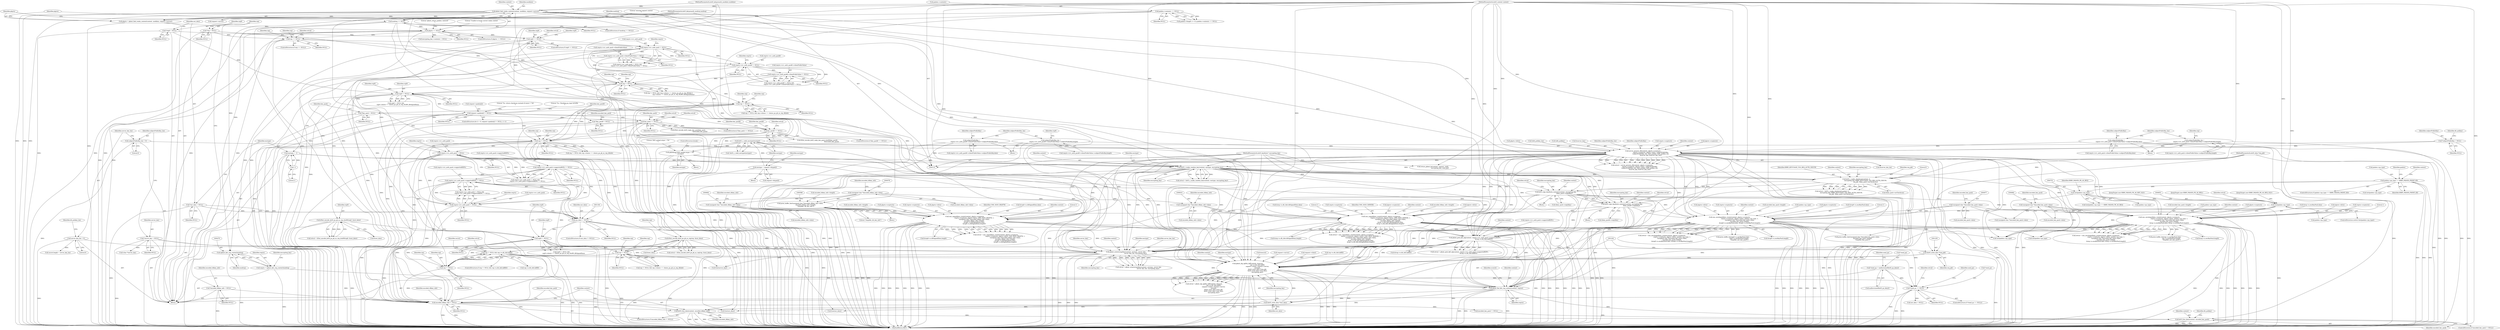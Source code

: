 digraph "0_krb5_db64ca25d661a47b996b4e2645998b5d7f0eb52c@API" {
"1001358" [label="(Call,krb5_free_data(context, encoded_dhkey_info))"];
"1001345" [label="(Call,pkinit_fini_kdc_req_context(context, reqctx))"];
"1001220" [label="(Call,pkinit_alg_agility_kdf(context, &secret,\n                                            rep->u.dh_Info.kdfID,\n                                            request->client, request->server,\n                                            enctype,\n                                            (krb5_octet_data *)req_pkt,\n                                            (krb5_octet_data *)out_data,\n                                            encrypting_key))"];
"1000866" [label="(Call,cms_envelopeddata_create(context, plgctx->cryptoctx,\n                                              reqctx->cryptoctx, plgctx->idctx, padata->pa_type, 1,\n                                              (unsigned char *)encoded_key_pack->data,\n                                              encoded_key_pack->length,\n                                              &rep->u.encKeyPack.data, &rep->u.encKeyPack.length))"];
"1000698" [label="(Call,krb5_c_make_random_key(context, enctype, encrypting_key))"];
"1000250" [label="(Call,pkinit_find_realm_context(context, moddata, request->server))"];
"1000111" [label="(MethodParameterIn,krb5_context context)"];
"1000120" [label="(MethodParameterIn,krb5_kdcpreauth_moddata moddata)"];
"1000489" [label="(Call,server_process_dh(context, plgctx->cryptoctx,\n                                   reqctx->cryptoctx, plgctx->idctx, subjectPublicKey,\n                                   subjectPublicKey_len, &dh_pubkey, &dh_pubkey_len,\n                                   &server_key, &server_key_len))"];
"1000441" [label="(Call,subjectPublicKey =\n            reqctx->rcv_auth_pack9->clientPublicValue->subjectPublicKey.data)"];
"1000143" [label="(Call,*subjectPublicKey = NULL)"];
"1000398" [label="(Call,subjectPublicKey =\n            reqctx->rcv_auth_pack->clientPublicValue->subjectPublicKey.data)"];
"1000155" [label="(Call,subjectPublicKey_len = 0)"];
"1000409" [label="(Call,subjectPublicKey_len =\n            reqctx->rcv_auth_pack->clientPublicValue->subjectPublicKey.length)"];
"1000452" [label="(Call,subjectPublicKey_len =\n            reqctx->rcv_auth_pack9->clientPublicValue->subjectPublicKey.length)"];
"1000185" [label="(Call,enctype = -1)"];
"1000187" [label="(Call,-1)"];
"1000312" [label="(Call,krb5_c_valid_enctype(enctype))"];
"1000303" [label="(Call,enctype = request->ktype[i])"];
"1000317" [label="(Call,pkiDebug(\"KDC picked etype = %d\n\", enctype))"];
"1000116" [label="(MethodParameterIn,krb5_keyblock * encrypting_key)"];
"1000832" [label="(Call,krb5_copy_keyblock_contents(context, encrypting_key,\n                                        &key_pack->replyKey))"];
"1000774" [label="(Call,krb5_c_make_checksum(context, 0,\n                                          encrypting_key, KRB5_KEYUSAGE_TGS_REQ_AUTH_CKSUM,\n                                          req_pkt, &key_pack->asChecksum))"];
"1000113" [label="(MethodParameterIn,krb5_data *req_pkt)"];
"1000852" [label="(Call,(int)padata->pa_type)"];
"1000752" [label="(Call,(int)padata->pa_type)"];
"1000212" [label="(Call,padata->pa_type == KRB5_PADATA_PKINIT_KX)"];
"1000881" [label="(Call,(unsigned char *)encoded_key_pack->data)"];
"1000596" [label="(Call,cms_signeddata_create(context, plgctx->cryptoctx,\n                                           reqctx->cryptoctx, plgctx->idctx, CMS_SIGN_SERVER, 1,\n                                           (unsigned char *)encoded_dhkey_info->data,\n                                           encoded_dhkey_info->length,\n                                           &rep->u.dh_Info.dhSignedData.data,\n                                           &rep->u.dh_Info.dhSignedData.length))"];
"1000609" [label="(Call,(unsigned char *)encoded_dhkey_info->data)"];
"1000577" [label="(Call,(unsigned char *)encoded_dhkey_info->data)"];
"1000576" [label="(Call,print_buffer_bin((unsigned char *)encoded_dhkey_info->data,\n                         encoded_dhkey_info->length,\n                         \"/tmp/kdc_dh_key_info\"))"];
"1000961" [label="(Call,cms_envelopeddata_create(context, plgctx->cryptoctx,\n                                              reqctx->cryptoctx, plgctx->idctx, padata->pa_type, 1,\n                                              (unsigned char *)encoded_key_pack->data,\n                                              encoded_key_pack->length,\n                                              &rep9->u.encKeyPack.data, &rep9->u.encKeyPack.length))"];
"1000935" [label="(Call,krb5_copy_keyblock_contents(context, encrypting_key,\n                                            &key_pack9->replyKey))"];
"1000976" [label="(Call,(unsigned char *)encoded_key_pack->data)"];
"1000648" [label="(Call,cms_signeddata_create(context, plgctx->cryptoctx,\n                                           reqctx->cryptoctx, plgctx->idctx, CMS_SIGN_DRAFT9, 1,\n                                           (unsigned char *)encoded_dhkey_info->data,\n                                           encoded_dhkey_info->length,\n                                           &rep9->u.dhSignedData.data,\n                                           &rep9->u.dhSignedData.length))"];
"1000661" [label="(Call,(unsigned char *)encoded_dhkey_info->data)"];
"1001105" [label="(Call,pkinit_pick_kdf_alg(context, reqctx->rcv_auth_pack->supportedKDFs,\n                                         &(rep->u.dh_Info.kdfID)))"];
"1001080" [label="(Call,reqctx->rcv_auth_pack->supportedKDFs != NULL)"];
"1001075" [label="(Call,reqctx->rcv_auth_pack != NULL)"];
"1000385" [label="(Call,reqctx->rcv_auth_pack != NULL)"];
"1000364" [label="(Call,rep9 == NULL)"];
"1000176" [label="(Call,*rep9 = NULL)"];
"1000257" [label="(Call,plgctx == NULL)"];
"1000248" [label="(Call,plgctx = pkinit_find_realm_context(context, moddata, request->server))"];
"1000240" [label="(Call,modreq == NULL)"];
"1000121" [label="(MethodParameterIn,krb5_kdcpreauth_modreq modreq)"];
"1000232" [label="(Call,padata->contents == NULL)"];
"1000344" [label="(Call,rep == NULL)"];
"1000172" [label="(Call,*rep = NULL)"];
"1001066" [label="(Call,rep != NULL)"];
"1000528" [label="(Call,rep != NULL)"];
"1000470" [label="(Call,rep != NULL)"];
"1000390" [label="(Call,reqctx->rcv_auth_pack->clientPublicValue != NULL)"];
"1000428" [label="(Call,reqctx->rcv_auth_pack9 != NULL)"];
"1000433" [label="(Call,reqctx->rcv_auth_pack9->clientPublicValue != NULL)"];
"1000519" [label="(Call,rep9 != NULL)"];
"1000916" [label="(Call,key_pack9 == NULL)"];
"1000194" [label="(Call,*key_pack9 = NULL)"];
"1000764" [label="(Call,key_pack == NULL)"];
"1000190" [label="(Call,*key_pack = NULL)"];
"1000712" [label="(Call,request->padata[i] != NULL)"];
"1001095" [label="(Call,reqctx->rcv_auth_pack->supportedKDFs != NULL)"];
"1001090" [label="(Call,reqctx->rcv_auth_pack != NULL)"];
"1001194" [label="(Call,rep != NULL && rep->u.dh_Info.kdfID)"];
"1001195" [label="(Call,rep != NULL)"];
"1001184" [label="(Call,rep != NULL)"];
"1001138" [label="(Call,k5int_encode_krb5_pa_pk_as_rep(rep, &out_data))"];
"1001175" [label="(Call,rep9 != NULL)"];
"1001147" [label="(Call,k5int_encode_krb5_pa_pk_as_rep_draft9(rep9, &out_data))"];
"1001159" [label="(Call,out_data != NULL)"];
"1000180" [label="(Call,*out_data = NULL)"];
"1001238" [label="(Call,(krb5_octet_data *)req_pkt)"];
"1001241" [label="(Call,(krb5_octet_data *)out_data)"];
"1001257" [label="(Call,pkinit_octetstring2key(context, enctype, server_key,\n                                            server_key_len, encrypting_key))"];
"1000151" [label="(Call,*server_key = NULL)"];
"1000159" [label="(Call,server_key_len = 0)"];
"1000267" [label="(Call,reqctx = (pkinit_kdc_req_context)modreq)"];
"1000269" [label="(Call,(pkinit_kdc_req_context)modreq)"];
"1001355" [label="(Call,encoded_dhkey_info != NULL)"];
"1000168" [label="(Call,*encoded_dhkey_info = NULL)"];
"1001278" [label="(Call,*send_pa == NULL)"];
"1001271" [label="(Call,*send_pa = malloc(sizeof(krb5_pa_data)))"];
"1001365" [label="(Call,krb5_free_data(context, encoded_key_pack))"];
"1000759" [label="(Block,)"];
"1000181" [label="(Identifier,out_data)"];
"1001145" [label="(Call,retval = k5int_encode_krb5_pa_pk_as_rep_draft9(rep9, &out_data))"];
"1001175" [label="(Call,rep9 != NULL)"];
"1000966" [label="(Call,reqctx->cryptoctx)"];
"1000213" [label="(Call,padata->pa_type)"];
"1000174" [label="(Identifier,NULL)"];
"1001101" [label="(Identifier,NULL)"];
"1000121" [label="(MethodParameterIn,krb5_kdcpreauth_modreq modreq)"];
"1000220" [label="(Identifier,context)"];
"1000212" [label="(Call,padata->pa_type == KRB5_PADATA_PKINIT_KX)"];
"1000122" [label="(Block,)"];
"1001090" [label="(Call,reqctx->rcv_auth_pack != NULL)"];
"1000897" [label="(Call,&rep->u.encKeyPack.length)"];
"1000677" [label="(Call,&rep9->u.dhSignedData.length)"];
"1000164" [label="(Identifier,dh_pubkey_len)"];
"1000186" [label="(Identifier,enctype)"];
"1001350" [label="(Identifier,scratch)"];
"1000937" [label="(Identifier,encrypting_key)"];
"1000182" [label="(Identifier,NULL)"];
"1001366" [label="(Identifier,context)"];
"1000646" [label="(Call,retval = cms_signeddata_create(context, plgctx->cryptoctx,\n                                           reqctx->cryptoctx, plgctx->idctx, CMS_SIGN_DRAFT9, 1,\n                                           (unsigned char *)encoded_dhkey_info->data,\n                                           encoded_dhkey_info->length,\n                                           &rep9->u.dhSignedData.data,\n                                           &rep9->u.dhSignedData.length))"];
"1000699" [label="(Identifier,context)"];
"1001198" [label="(Call,rep->u.dh_Info.kdfID)"];
"1000840" [label="(Identifier,retval)"];
"1001256" [label="(Identifier,retval)"];
"1001220" [label="(Call,pkinit_alg_agility_kdf(context, &secret,\n                                            rep->u.dh_Info.kdfID,\n                                            request->client, request->server,\n                                            enctype,\n                                            (krb5_octet_data *)req_pkt,\n                                            (krb5_octet_data *)out_data,\n                                            encrypting_key))"];
"1000661" [label="(Call,(unsigned char *)encoded_dhkey_info->data)"];
"1000533" [label="(Identifier,rep)"];
"1001180" [label="(Identifier,rep9)"];
"1000386" [label="(Call,reqctx->rcv_auth_pack)"];
"1000160" [label="(Identifier,server_key_len)"];
"1000752" [label="(Call,(int)padata->pa_type)"];
"1000245" [label="(Literal,\"missing request context \n\")"];
"1000494" [label="(Call,reqctx->cryptoctx)"];
"1001096" [label="(Call,reqctx->rcv_auth_pack->supportedKDFs)"];
"1000191" [label="(Identifier,key_pack)"];
"1000429" [label="(Call,reqctx->rcv_auth_pack9)"];
"1000832" [label="(Call,krb5_copy_keyblock_contents(context, encrypting_key,\n                                        &key_pack->replyKey))"];
"1000992" [label="(Call,&rep9->u.encKeyPack.length)"];
"1001094" [label="(Identifier,NULL)"];
"1000194" [label="(Call,*key_pack9 = NULL)"];
"1001176" [label="(Identifier,rep9)"];
"1001079" [label="(Identifier,NULL)"];
"1000656" [label="(Call,plgctx->idctx)"];
"1000579" [label="(Call,encoded_dhkey_info->data)"];
"1000772" [label="(Call,retval = krb5_c_make_checksum(context, 0,\n                                          encrypting_key, KRB5_KEYUSAGE_TGS_REQ_AUTH_CKSUM,\n                                          req_pkt, &key_pack->asChecksum))"];
"1000962" [label="(Identifier,context)"];
"1000236" [label="(Identifier,NULL)"];
"1000777" [label="(Identifier,encrypting_key)"];
"1000113" [label="(MethodParameterIn,krb5_data *req_pkt)"];
"1000585" [label="(Literal,\"/tmp/kdc_dh_key_info\")"];
"1000187" [label="(Call,-1)"];
"1000938" [label="(Call,&key_pack9->replyKey)"];
"1000256" [label="(ControlStructure,if (plgctx == NULL))"];
"1001177" [label="(Identifier,NULL)"];
"1000242" [label="(Identifier,NULL)"];
"1000614" [label="(Call,encoded_dhkey_info->length)"];
"1001189" [label="(Identifier,rep)"];
"1000944" [label="(Call,k5int_encode_krb5_reply_key_pack_draft9(key_pack9,\n                                                                 &encoded_key_pack))"];
"1001106" [label="(Identifier,context)"];
"1001161" [label="(Identifier,NULL)"];
"1000490" [label="(Identifier,context)"];
"1001197" [label="(Identifier,NULL)"];
"1001201" [label="(Identifier,rep)"];
"1000604" [label="(Call,plgctx->idctx)"];
"1000529" [label="(Identifier,rep)"];
"1000889" [label="(Call,&rep->u.encKeyPack.data)"];
"1000453" [label="(Identifier,subjectPublicKey_len)"];
"1001354" [label="(ControlStructure,if (encoded_dhkey_info != NULL))"];
"1001098" [label="(Identifier,reqctx)"];
"1000233" [label="(Call,padata->contents)"];
"1000617" [label="(Call,&rep->u.dh_Info.dhSignedData.data)"];
"1000524" [label="(Identifier,rep9)"];
"1001081" [label="(Call,reqctx->rcv_auth_pack->supportedKDFs)"];
"1000366" [label="(Identifier,NULL)"];
"1000302" [label="(Block,)"];
"1000779" [label="(Identifier,req_pkt)"];
"1000471" [label="(Identifier,rep)"];
"1001213" [label="(Call,secret.length = server_key_len)"];
"1000874" [label="(Call,plgctx->idctx)"];
"1000440" [label="(Block,)"];
"1000530" [label="(Identifier,NULL)"];
"1000257" [label="(Call,plgctx == NULL)"];
"1000303" [label="(Call,enctype = request->ktype[i])"];
"1000835" [label="(Call,&key_pack->replyKey)"];
"1001373" [label="(Call,(int)padata->pa_type)"];
"1000871" [label="(Call,reqctx->cryptoctx)"];
"1000528" [label="(Call,rep != NULL)"];
"1000596" [label="(Call,cms_signeddata_create(context, plgctx->cryptoctx,\n                                           reqctx->cryptoctx, plgctx->idctx, CMS_SIGN_SERVER, 1,\n                                           (unsigned char *)encoded_dhkey_info->data,\n                                           encoded_dhkey_info->length,\n                                           &rep->u.dh_Info.dhSignedData.data,\n                                           &rep->u.dh_Info.dhSignedData.length))"];
"1001196" [label="(Identifier,rep)"];
"1000774" [label="(Call,krb5_c_make_checksum(context, 0,\n                                          encrypting_key, KRB5_KEYUSAGE_TGS_REQ_AUTH_CKSUM,\n                                          req_pkt, &key_pack->asChecksum))"];
"1000374" [label="(Identifier,rep9)"];
"1000211" [label="(ControlStructure,if (padata->pa_type == KRB5_PADATA_PKINIT_KX))"];
"1000577" [label="(Call,(unsigned char *)encoded_dhkey_info->data)"];
"1000397" [label="(Block,)"];
"1000841" [label="(Call,k5int_encode_krb5_reply_key_pack(key_pack,\n                                                      &encoded_key_pack))"];
"1000981" [label="(Call,encoded_key_pack->length)"];
"1000172" [label="(Call,*rep = NULL)"];
"1000982" [label="(Identifier,encoded_key_pack)"];
"1000521" [label="(Identifier,NULL)"];
"1001009" [label="(Call,print_buffer_bin((unsigned char *)encoded_key_pack->data,\n                         encoded_key_pack->length,\n                         \"/tmp/kdc_key_pack\"))"];
"1000192" [label="(Identifier,NULL)"];
"1000249" [label="(Identifier,plgctx)"];
"1001010" [label="(Call,(unsigned char *)encoded_key_pack->data)"];
"1000880" [label="(Literal,1)"];
"1001138" [label="(Call,k5int_encode_krb5_pa_pk_as_rep(rep, &out_data))"];
"1000594" [label="(Call,retval = cms_signeddata_create(context, plgctx->cryptoctx,\n                                           reqctx->cryptoctx, plgctx->idctx, CMS_SIGN_SERVER, 1,\n                                           (unsigned char *)encoded_dhkey_info->data,\n                                           encoded_dhkey_info->length,\n                                           &rep->u.dh_Info.dhSignedData.data,\n                                           &rep->u.dh_Info.dhSignedData.length))"];
"1000611" [label="(Call,encoded_dhkey_info->data)"];
"1001244" [label="(Identifier,encrypting_key)"];
"1000443" [label="(Call,reqctx->rcv_auth_pack9->clientPublicValue->subjectPublicKey.data)"];
"1000696" [label="(Call,retval = krb5_c_make_random_key(context, enctype, encrypting_key))"];
"1000313" [label="(Identifier,enctype)"];
"1000316" [label="(Block,)"];
"1001159" [label="(Call,out_data != NULL)"];
"1001107" [label="(Call,reqctx->rcv_auth_pack->supportedKDFs)"];
"1000886" [label="(Call,encoded_key_pack->length)"];
"1001184" [label="(Call,rep != NULL)"];
"1001086" [label="(Identifier,NULL)"];
"1000858" [label="(JumpTarget,case KRB5_PADATA_PK_AS_REQ:)"];
"1001210" [label="(Call,(char *)server_key)"];
"1000226" [label="(Call,padata->length <= 0 || padata->contents == NULL)"];
"1000116" [label="(MethodParameterIn,krb5_keyblock * encrypting_key)"];
"1000627" [label="(Call,&rep->u.dh_Info.dhSignedData.length)"];
"1000384" [label="(Call,reqctx->rcv_auth_pack != NULL &&\n        reqctx->rcv_auth_pack->clientPublicValue != NULL)"];
"1000877" [label="(Call,padata->pa_type)"];
"1001186" [label="(Identifier,NULL)"];
"1000851" [label="(ControlStructure,switch ((int)padata->pa_type))"];
"1001258" [label="(Identifier,context)"];
"1000491" [label="(Call,plgctx->cryptoctx)"];
"1001222" [label="(Call,&secret)"];
"1000489" [label="(Call,server_process_dh(context, plgctx->cryptoctx,\n                                   reqctx->cryptoctx, plgctx->idctx, subjectPublicKey,\n                                   subjectPublicKey_len, &dh_pubkey, &dh_pubkey_len,\n                                   &server_key, &server_key_len))"];
"1000659" [label="(Identifier,CMS_SIGN_DRAFT9)"];
"1000433" [label="(Call,reqctx->rcv_auth_pack9->clientPublicValue != NULL)"];
"1000867" [label="(Identifier,context)"];
"1001068" [label="(Identifier,NULL)"];
"1000582" [label="(Call,encoded_dhkey_info->length)"];
"1000365" [label="(Identifier,rep9)"];
"1000196" [label="(Identifier,NULL)"];
"1000465" [label="(Identifier,rep9)"];
"1001160" [label="(Identifier,out_data)"];
"1000669" [label="(Call,&rep9->u.dhSignedData.data)"];
"1000608" [label="(Literal,1)"];
"1000253" [label="(Call,request->server)"];
"1001158" [label="(ControlStructure,if (out_data != NULL))"];
"1000111" [label="(MethodParameterIn,krb5_context context)"];
"1000866" [label="(Call,cms_envelopeddata_create(context, plgctx->cryptoctx,\n                                              reqctx->cryptoctx, plgctx->idctx, padata->pa_type, 1,\n                                              (unsigned char *)encoded_key_pack->data,\n                                              encoded_key_pack->length,\n                                              &rep->u.encKeyPack.data, &rep->u.encKeyPack.length))"];
"1000497" [label="(Call,plgctx->idctx)"];
"1000400" [label="(Call,reqctx->rcv_auth_pack->clientPublicValue->subjectPublicKey.data)"];
"1000428" [label="(Call,reqctx->rcv_auth_pack9 != NULL)"];
"1000601" [label="(Call,reqctx->cryptoctx)"];
"1000432" [label="(Identifier,NULL)"];
"1001091" [label="(Call,reqctx->rcv_auth_pack)"];
"1001149" [label="(Call,&out_data)"];
"1001103" [label="(Call,retval = pkinit_pick_kdf_alg(context, reqctx->rcv_auth_pack->supportedKDFs,\n                                         &(rep->u.dh_Info.kdfID)))"];
"1000411" [label="(Call,reqctx->rcv_auth_pack->clientPublicValue->subjectPublicKey.length)"];
"1000667" [label="(Identifier,encoded_dhkey_info)"];
"1000649" [label="(Identifier,context)"];
"1000399" [label="(Identifier,subjectPublicKey)"];
"1000390" [label="(Call,reqctx->rcv_auth_pack->clientPublicValue != NULL)"];
"1000700" [label="(Identifier,enctype)"];
"1000615" [label="(Identifier,encoded_dhkey_info)"];
"1000389" [label="(Identifier,NULL)"];
"1000508" [label="(Call,&server_key_len)"];
"1001278" [label="(Call,*send_pa == NULL)"];
"1000883" [label="(Call,encoded_key_pack->data)"];
"1000972" [label="(Call,padata->pa_type)"];
"1000188" [label="(Literal,1)"];
"1000963" [label="(Call,plgctx->cryptoctx)"];
"1000409" [label="(Call,subjectPublicKey_len =\n            reqctx->rcv_auth_pack->clientPublicValue->subjectPublicKey.length)"];
"1001020" [label="(Call,(int)padata->pa_type)"];
"1001255" [label="(Call,retval = pkinit_octetstring2key(context, enctype, server_key,\n                                            server_key_len, encrypting_key))"];
"1000436" [label="(Identifier,reqctx)"];
"1000156" [label="(Identifier,subjectPublicKey_len)"];
"1001299" [label="(Identifier,send_pa)"];
"1000587" [label="(Call,(int)padata->pa_type)"];
"1001281" [label="(Identifier,NULL)"];
"1001363" [label="(Identifier,encoded_key_pack)"];
"1000178" [label="(Identifier,NULL)"];
"1000959" [label="(Call,retval = cms_envelopeddata_create(context, plgctx->cryptoctx,\n                                              reqctx->cryptoctx, plgctx->idctx, padata->pa_type, 1,\n                                              (unsigned char *)encoded_key_pack->data,\n                                              encoded_key_pack->length,\n                                              &rep9->u.encKeyPack.data, &rep9->u.encKeyPack.length))"];
"1001075" [label="(Call,reqctx->rcv_auth_pack != NULL)"];
"1000232" [label="(Call,padata->contents == NULL)"];
"1001271" [label="(Call,*send_pa = malloc(sizeof(krb5_pa_data)))"];
"1000343" [label="(ControlStructure,if (rep == NULL))"];
"1000262" [label="(Literal,\"Unable to locate correct realm context\n\")"];
"1000854" [label="(Call,padata->pa_type)"];
"1000527" [label="(Call,rep != NULL && rep->choice == choice_pa_pk_as_rep_dhInfo)"];
"1000776" [label="(Literal,0)"];
"1001147" [label="(Call,k5int_encode_krb5_pa_pk_as_rep_draft9(rep9, &out_data))"];
"1000216" [label="(Identifier,KRB5_PADATA_PKINIT_KX)"];
"1000536" [label="(Block,)"];
"1000311" [label="(Call,!krb5_c_valid_enctype(enctype))"];
"1000504" [label="(Call,&dh_pubkey_len)"];
"1000320" [label="(ControlStructure,break;)"];
"1000240" [label="(Call,modreq == NULL)"];
"1001241" [label="(Call,(krb5_octet_data *)out_data)"];
"1000434" [label="(Call,reqctx->rcv_auth_pack9->clientPublicValue)"];
"1000268" [label="(Identifier,reqctx)"];
"1000780" [label="(Call,&key_pack->asChecksum)"];
"1000176" [label="(Call,*rep9 = NULL)"];
"1000852" [label="(Call,(int)padata->pa_type)"];
"1000346" [label="(Identifier,NULL)"];
"1001360" [label="(Identifier,encoded_dhkey_info)"];
"1000769" [label="(Identifier,retval)"];
"1000754" [label="(Call,padata->pa_type)"];
"1001074" [label="(Call,reqctx->rcv_auth_pack != NULL &&\n          reqctx->rcv_auth_pack->supportedKDFs != NULL)"];
"1000241" [label="(Identifier,modreq)"];
"1000385" [label="(Call,reqctx->rcv_auth_pack != NULL)"];
"1001279" [label="(Call,*send_pa)"];
"1001240" [label="(Identifier,req_pkt)"];
"1000274" [label="(Identifier,encrypting_key)"];
"1000396" [label="(Identifier,NULL)"];
"1000258" [label="(Identifier,plgctx)"];
"1000607" [label="(Identifier,CMS_SIGN_SERVER)"];
"1001262" [label="(Identifier,encrypting_key)"];
"1000764" [label="(Call,key_pack == NULL)"];
"1001185" [label="(Identifier,rep)"];
"1000364" [label="(Call,rep9 == NULL)"];
"1000763" [label="(ControlStructure,if (key_pack == NULL))"];
"1000269" [label="(Call,(pkinit_kdc_req_context)modreq)"];
"1000766" [label="(Identifier,NULL)"];
"1001139" [label="(Identifier,rep)"];
"1000660" [label="(Literal,1)"];
"1000266" [label="(Literal,\"pkinit_return_padata: entered!\n\")"];
"1000250" [label="(Call,pkinit_find_realm_context(context, moddata, request->server))"];
"1000746" [label="(Literal,\"%s: return checksum instead of nonce = %d\n\")"];
"1001345" [label="(Call,pkinit_fini_kdc_req_context(context, reqctx))"];
"1000195" [label="(Identifier,key_pack9)"];
"1001065" [label="(Call,rep != NULL && rep->choice == choice_pa_pk_as_rep_dhInfo)"];
"1000319" [label="(Identifier,enctype)"];
"1001367" [label="(Identifier,encoded_key_pack)"];
"1001218" [label="(Call,retval = pkinit_alg_agility_kdf(context, &secret,\n                                            rep->u.dh_Info.kdfID,\n                                            request->client, request->server,\n                                            enctype,\n                                            (krb5_octet_data *)req_pkt,\n                                            (krb5_octet_data *)out_data,\n                                            encrypting_key))"];
"1000773" [label="(Identifier,retval)"];
"1000598" [label="(Call,plgctx->cryptoctx)"];
"1000143" [label="(Call,*subjectPublicKey = NULL)"];
"1001362" [label="(Call,encoded_key_pack != NULL)"];
"1001365" [label="(Call,krb5_free_data(context, encoded_key_pack))"];
"1000472" [label="(Identifier,NULL)"];
"1001356" [label="(Identifier,encoded_dhkey_info)"];
"1001234" [label="(Call,request->server)"];
"1001357" [label="(Identifier,NULL)"];
"1001277" [label="(ControlStructure,if (*send_pa == NULL))"];
"1000666" [label="(Call,encoded_dhkey_info->length)"];
"1000502" [label="(Call,&dh_pubkey)"];
"1001231" [label="(Call,request->client)"];
"1000518" [label="(Call,rep9 != NULL &&\n         rep9->choice == choice_pa_pk_as_rep_draft9_dhSignedData)"];
"1000219" [label="(Call,return_pkinit_kx(context, request, reply,\n                                encrypting_key, send_pa))"];
"1001208" [label="(Identifier,secret)"];
"1001359" [label="(Identifier,context)"];
"1000469" [label="(Call,rep != NULL && (rep->choice == choice_pa_pk_as_rep_dhInfo ||\n                        rep->choice == choice_pa_pk_as_rep_draft9_dhSignedData))"];
"1000576" [label="(Call,print_buffer_bin((unsigned char *)encoded_dhkey_info->data,\n                         encoded_dhkey_info->length,\n                         \"/tmp/kdc_dh_key_info\"))"];
"1000177" [label="(Identifier,rep9)"];
"1001259" [label="(Identifier,enctype)"];
"1001105" [label="(Call,pkinit_pick_kdf_alg(context, reqctx->rcv_auth_pack->supportedKDFs,\n                                         &(rep->u.dh_Info.kdfID)))"];
"1000159" [label="(Call,server_key_len = 0)"];
"1000190" [label="(Call,*key_pack = NULL)"];
"1001148" [label="(Identifier,rep9)"];
"1000935" [label="(Call,krb5_copy_keyblock_contents(context, encrypting_key,\n                                            &key_pack9->replyKey))"];
"1000506" [label="(Call,&server_key)"];
"1001355" [label="(Call,encoded_dhkey_info != NULL)"];
"1000723" [label="(Literal,\"%s: Checking pa_type 0x%08x\n\")"];
"1000427" [label="(Call,reqctx->rcv_auth_pack9 != NULL &&\n               reqctx->rcv_auth_pack9->clientPublicValue != NULL)"];
"1001066" [label="(Call,rep != NULL)"];
"1000199" [label="(Identifier,encoded_key_pack)"];
"1000751" [label="(Call,(int)padata->pa_type == KRB5_PADATA_PK_AS_REQ)"];
"1001195" [label="(Call,rep != NULL)"];
"1000519" [label="(Call,rep9 != NULL)"];
"1001193" [label="(ControlStructure,if (rep != NULL && rep->u.dh_Info.kdfID))"];
"1001261" [label="(Identifier,server_key_len)"];
"1001224" [label="(Call,rep->u.dh_Info.kdfID)"];
"1001174" [label="(Call,rep9 != NULL &&\n          rep9->choice == choice_pa_pk_as_rep_draft9_dhSignedData)"];
"1000487" [label="(Call,retval = server_process_dh(context, plgctx->cryptoctx,\n                                   reqctx->cryptoctx, plgctx->idctx, subjectPublicKey,\n                                   subjectPublicKey_len, &dh_pubkey, &dh_pubkey_len,\n                                   &server_key, &server_key_len))"];
"1001361" [label="(ControlStructure,if (encoded_key_pack != NULL))"];
"1000354" [label="(Identifier,rep)"];
"1000155" [label="(Call,subjectPublicKey_len = 0)"];
"1000916" [label="(Call,key_pack9 == NULL)"];
"1000718" [label="(Identifier,NULL)"];
"1000712" [label="(Call,request->padata[i] != NULL)"];
"1001221" [label="(Identifier,context)"];
"1000439" [label="(Identifier,NULL)"];
"1000442" [label="(Identifier,subjectPublicKey)"];
"1000597" [label="(Identifier,context)"];
"1000936" [label="(Identifier,context)"];
"1000312" [label="(Call,krb5_c_valid_enctype(enctype))"];
"1000778" [label="(Identifier,KRB5_KEYUSAGE_TGS_REQ_AUTH_CKSUM)"];
"1000369" [label="(Identifier,retval)"];
"1000926" [label="(Identifier,key_pack9)"];
"1000583" [label="(Identifier,encoded_dhkey_info)"];
"1001415" [label="(MethodReturn,RET)"];
"1000305" [label="(Call,request->ktype[i])"];
"1000708" [label="(ControlStructure,for (i = 0; request->padata[i] != NULL; i++))"];
"1000318" [label="(Literal,\"KDC picked etype = %d\n\")"];
"1000609" [label="(Call,(unsigned char *)encoded_dhkey_info->data)"];
"1000650" [label="(Call,plgctx->cryptoctx)"];
"1001002" [label="(Identifier,retval)"];
"1000168" [label="(Call,*encoded_dhkey_info = NULL)"];
"1000259" [label="(Identifier,NULL)"];
"1001280" [label="(Identifier,send_pa)"];
"1001183" [label="(Call,rep != NULL && rep->choice == choice_pa_pk_as_rep_dhInfo)"];
"1000454" [label="(Call,reqctx->rcv_auth_pack9->clientPublicValue->subjectPublicKey.length)"];
"1000391" [label="(Call,reqctx->rcv_auth_pack->clientPublicValue)"];
"1001194" [label="(Call,rep != NULL && rep->u.dh_Info.kdfID)"];
"1000349" [label="(Identifier,retval)"];
"1001369" [label="(Identifier,dh_pubkey)"];
"1000180" [label="(Call,*out_data = NULL)"];
"1000248" [label="(Call,plgctx = pkinit_find_realm_context(context, moddata, request->server))"];
"1000251" [label="(Identifier,context)"];
"1000393" [label="(Identifier,reqctx)"];
"1000765" [label="(Identifier,key_pack)"];
"1000984" [label="(Call,&rep9->u.encKeyPack.data)"];
"1000917" [label="(Identifier,key_pack9)"];
"1000170" [label="(Identifier,NULL)"];
"1001284" [label="(Identifier,retval)"];
"1000169" [label="(Identifier,encoded_dhkey_info)"];
"1001080" [label="(Call,reqctx->rcv_auth_pack->supportedKDFs != NULL)"];
"1001292" [label="(Call,out_data = NULL)"];
"1000151" [label="(Call,*server_key = NULL)"];
"1000470" [label="(Call,rep != NULL)"];
"1000757" [label="(Identifier,KRB5_PADATA_PK_AS_REQ)"];
"1001290" [label="(Call,free(out_data))"];
"1000921" [label="(Identifier,retval)"];
"1001257" [label="(Call,pkinit_octetstring2key(context, enctype, server_key,\n                                            server_key_len, encrypting_key))"];
"1000775" [label="(Identifier,context)"];
"1000907" [label="(JumpTarget,case KRB5_PADATA_PK_AS_REQ_OLD:)"];
"1000410" [label="(Identifier,subjectPublicKey_len)"];
"1000229" [label="(Identifier,padata)"];
"1001274" [label="(Call,malloc(sizeof(krb5_pa_data)))"];
"1001347" [label="(Identifier,reqctx)"];
"1000252" [label="(Identifier,moddata)"];
"1000363" [label="(ControlStructure,if (rep9 == NULL))"];
"1000344" [label="(Call,rep == NULL)"];
"1000148" [label="(Identifier,dh_pubkey)"];
"1001136" [label="(Call,retval = k5int_encode_krb5_pa_pk_as_rep(rep, &out_data))"];
"1000271" [label="(Identifier,modreq)"];
"1000864" [label="(Call,retval = cms_envelopeddata_create(context, plgctx->cryptoctx,\n                                              reqctx->cryptoctx, plgctx->idctx, padata->pa_type, 1,\n                                              (unsigned char *)encoded_key_pack->data,\n                                              encoded_key_pack->length,\n                                              &rep->u.encKeyPack.data, &rep->u.encKeyPack.length))"];
"1000978" [label="(Call,encoded_key_pack->data)"];
"1001027" [label="(Call,print_buffer_bin(rep->u.encKeyPack.data,\n                             rep->u.encKeyPack.length,\n                             \"/tmp/kdc_enc_key_pack\"))"];
"1001260" [label="(Identifier,server_key)"];
"1001071" [label="(Identifier,rep)"];
"1000915" [label="(ControlStructure,if (key_pack9 == NULL))"];
"1000153" [label="(Identifier,NULL)"];
"1001272" [label="(Call,*send_pa)"];
"1000422" [label="(Identifier,rep)"];
"1000501" [label="(Identifier,subjectPublicKey_len)"];
"1000286" [label="(Call,encrypting_key->contents = NULL)"];
"1000698" [label="(Call,krb5_c_make_random_key(context, enctype, encrypting_key))"];
"1000834" [label="(Identifier,encrypting_key)"];
"1000185" [label="(Call,enctype = -1)"];
"1000476" [label="(Identifier,rep)"];
"1000911" [label="(Block,)"];
"1000713" [label="(Call,request->padata[i])"];
"1001243" [label="(Identifier,out_data)"];
"1001076" [label="(Call,reqctx->rcv_auth_pack)"];
"1001140" [label="(Call,&out_data)"];
"1001352" [label="(Call,free(out_data))"];
"1000161" [label="(Literal,0)"];
"1000317" [label="(Call,pkiDebug(\"KDC picked etype = %d\n\", enctype))"];
"1000663" [label="(Call,encoded_dhkey_info->data)"];
"1001358" [label="(Call,krb5_free_data(context, encoded_dhkey_info))"];
"1001237" [label="(Identifier,enctype)"];
"1000868" [label="(Call,plgctx->cryptoctx)"];
"1000648" [label="(Call,cms_signeddata_create(context, plgctx->cryptoctx,\n                                           reqctx->cryptoctx, plgctx->idctx, CMS_SIGN_DRAFT9, 1,\n                                           (unsigned char *)encoded_dhkey_info->data,\n                                           encoded_dhkey_info->length,\n                                           &rep9->u.dhSignedData.data,\n                                           &rep9->u.dhSignedData.length))"];
"1000441" [label="(Call,subjectPublicKey =\n            reqctx->rcv_auth_pack9->clientPublicValue->subjectPublicKey.data)"];
"1001046" [label="(Call,print_buffer_bin(rep9->u.encKeyPack.data,\n                             rep9->u.encKeyPack.length,\n                             \"/tmp/kdc_enc_key_pack\"))"];
"1000976" [label="(Call,(unsigned char *)encoded_key_pack->data)"];
"1000152" [label="(Identifier,server_key)"];
"1001089" [label="(Call,reqctx->rcv_auth_pack != NULL &&\n            reqctx->rcv_auth_pack->supportedKDFs != NULL)"];
"1000918" [label="(Identifier,NULL)"];
"1001112" [label="(Call,&(rep->u.dh_Info.kdfID))"];
"1000520" [label="(Identifier,rep9)"];
"1000500" [label="(Identifier,subjectPublicKey)"];
"1000701" [label="(Identifier,encrypting_key)"];
"1000157" [label="(Literal,0)"];
"1000345" [label="(Identifier,rep)"];
"1000452" [label="(Call,subjectPublicKey_len =\n            reqctx->rcv_auth_pack9->clientPublicValue->subjectPublicKey.length)"];
"1000120" [label="(MethodParameterIn,krb5_kdcpreauth_moddata moddata)"];
"1001238" [label="(Call,(krb5_octet_data *)req_pkt)"];
"1000906" [label="(JumpTarget,case KRB5_PADATA_PK_AS_REP_OLD:)"];
"1001346" [label="(Identifier,context)"];
"1000881" [label="(Call,(unsigned char *)encoded_key_pack->data)"];
"1000975" [label="(Literal,1)"];
"1001067" [label="(Identifier,rep)"];
"1000267" [label="(Call,reqctx = (pkinit_kdc_req_context)modreq)"];
"1000961" [label="(Call,cms_envelopeddata_create(context, plgctx->cryptoctx,\n                                              reqctx->cryptoctx, plgctx->idctx, padata->pa_type, 1,\n                                              (unsigned char *)encoded_key_pack->data,\n                                              encoded_key_pack->length,\n                                              &rep9->u.encKeyPack.data, &rep9->u.encKeyPack.length))"];
"1000833" [label="(Identifier,context)"];
"1000943" [label="(Identifier,retval)"];
"1001370" [label="(Call,free(server_key))"];
"1000145" [label="(Identifier,NULL)"];
"1000887" [label="(Identifier,encoded_key_pack)"];
"1000144" [label="(Identifier,subjectPublicKey)"];
"1000969" [label="(Call,plgctx->idctx)"];
"1000304" [label="(Identifier,enctype)"];
"1001083" [label="(Identifier,reqctx)"];
"1001095" [label="(Call,reqctx->rcv_auth_pack->supportedKDFs != NULL)"];
"1000173" [label="(Identifier,rep)"];
"1000398" [label="(Call,subjectPublicKey =\n            reqctx->rcv_auth_pack->clientPublicValue->subjectPublicKey.data)"];
"1000239" [label="(ControlStructure,if (modreq == NULL))"];
"1000653" [label="(Call,reqctx->cryptoctx)"];
"1001358" -> "1001354"  [label="AST: "];
"1001358" -> "1001360"  [label="CFG: "];
"1001359" -> "1001358"  [label="AST: "];
"1001360" -> "1001358"  [label="AST: "];
"1001363" -> "1001358"  [label="CFG: "];
"1001358" -> "1001415"  [label="DDG: "];
"1001358" -> "1001415"  [label="DDG: "];
"1001358" -> "1001415"  [label="DDG: "];
"1001345" -> "1001358"  [label="DDG: "];
"1000111" -> "1001358"  [label="DDG: "];
"1001355" -> "1001358"  [label="DDG: "];
"1001358" -> "1001365"  [label="DDG: "];
"1001345" -> "1000122"  [label="AST: "];
"1001345" -> "1001347"  [label="CFG: "];
"1001346" -> "1001345"  [label="AST: "];
"1001347" -> "1001345"  [label="AST: "];
"1001350" -> "1001345"  [label="CFG: "];
"1001345" -> "1001415"  [label="DDG: "];
"1001345" -> "1001415"  [label="DDG: "];
"1001345" -> "1001415"  [label="DDG: "];
"1001220" -> "1001345"  [label="DDG: "];
"1000866" -> "1001345"  [label="DDG: "];
"1000250" -> "1001345"  [label="DDG: "];
"1000935" -> "1001345"  [label="DDG: "];
"1001257" -> "1001345"  [label="DDG: "];
"1000596" -> "1001345"  [label="DDG: "];
"1000698" -> "1001345"  [label="DDG: "];
"1000961" -> "1001345"  [label="DDG: "];
"1000648" -> "1001345"  [label="DDG: "];
"1000489" -> "1001345"  [label="DDG: "];
"1000774" -> "1001345"  [label="DDG: "];
"1000832" -> "1001345"  [label="DDG: "];
"1001105" -> "1001345"  [label="DDG: "];
"1000111" -> "1001345"  [label="DDG: "];
"1000267" -> "1001345"  [label="DDG: "];
"1001345" -> "1001365"  [label="DDG: "];
"1001220" -> "1001218"  [label="AST: "];
"1001220" -> "1001244"  [label="CFG: "];
"1001221" -> "1001220"  [label="AST: "];
"1001222" -> "1001220"  [label="AST: "];
"1001224" -> "1001220"  [label="AST: "];
"1001231" -> "1001220"  [label="AST: "];
"1001234" -> "1001220"  [label="AST: "];
"1001237" -> "1001220"  [label="AST: "];
"1001238" -> "1001220"  [label="AST: "];
"1001241" -> "1001220"  [label="AST: "];
"1001244" -> "1001220"  [label="AST: "];
"1001218" -> "1001220"  [label="CFG: "];
"1001220" -> "1001415"  [label="DDG: "];
"1001220" -> "1001415"  [label="DDG: "];
"1001220" -> "1001415"  [label="DDG: "];
"1001220" -> "1001415"  [label="DDG: "];
"1001220" -> "1001415"  [label="DDG: "];
"1001220" -> "1001415"  [label="DDG: "];
"1001220" -> "1001415"  [label="DDG: "];
"1001220" -> "1001415"  [label="DDG: "];
"1001220" -> "1001218"  [label="DDG: "];
"1001220" -> "1001218"  [label="DDG: "];
"1001220" -> "1001218"  [label="DDG: "];
"1001220" -> "1001218"  [label="DDG: "];
"1001220" -> "1001218"  [label="DDG: "];
"1001220" -> "1001218"  [label="DDG: "];
"1001220" -> "1001218"  [label="DDG: "];
"1001220" -> "1001218"  [label="DDG: "];
"1001220" -> "1001218"  [label="DDG: "];
"1000866" -> "1001220"  [label="DDG: "];
"1000250" -> "1001220"  [label="DDG: "];
"1000250" -> "1001220"  [label="DDG: "];
"1000596" -> "1001220"  [label="DDG: "];
"1000698" -> "1001220"  [label="DDG: "];
"1000698" -> "1001220"  [label="DDG: "];
"1000698" -> "1001220"  [label="DDG: "];
"1000961" -> "1001220"  [label="DDG: "];
"1000648" -> "1001220"  [label="DDG: "];
"1000489" -> "1001220"  [label="DDG: "];
"1000832" -> "1001220"  [label="DDG: "];
"1000832" -> "1001220"  [label="DDG: "];
"1001105" -> "1001220"  [label="DDG: "];
"1001105" -> "1001220"  [label="DDG: "];
"1000111" -> "1001220"  [label="DDG: "];
"1001194" -> "1001220"  [label="DDG: "];
"1000185" -> "1001220"  [label="DDG: "];
"1000312" -> "1001220"  [label="DDG: "];
"1000317" -> "1001220"  [label="DDG: "];
"1001238" -> "1001220"  [label="DDG: "];
"1001241" -> "1001220"  [label="DDG: "];
"1000935" -> "1001220"  [label="DDG: "];
"1000116" -> "1001220"  [label="DDG: "];
"1000866" -> "1000864"  [label="AST: "];
"1000866" -> "1000897"  [label="CFG: "];
"1000867" -> "1000866"  [label="AST: "];
"1000868" -> "1000866"  [label="AST: "];
"1000871" -> "1000866"  [label="AST: "];
"1000874" -> "1000866"  [label="AST: "];
"1000877" -> "1000866"  [label="AST: "];
"1000880" -> "1000866"  [label="AST: "];
"1000881" -> "1000866"  [label="AST: "];
"1000886" -> "1000866"  [label="AST: "];
"1000889" -> "1000866"  [label="AST: "];
"1000897" -> "1000866"  [label="AST: "];
"1000864" -> "1000866"  [label="CFG: "];
"1000866" -> "1001415"  [label="DDG: "];
"1000866" -> "1001415"  [label="DDG: "];
"1000866" -> "1001415"  [label="DDG: "];
"1000866" -> "1001415"  [label="DDG: "];
"1000866" -> "1001415"  [label="DDG: "];
"1000866" -> "1001415"  [label="DDG: "];
"1000866" -> "1001415"  [label="DDG: "];
"1000866" -> "1000864"  [label="DDG: "];
"1000866" -> "1000864"  [label="DDG: "];
"1000866" -> "1000864"  [label="DDG: "];
"1000866" -> "1000864"  [label="DDG: "];
"1000866" -> "1000864"  [label="DDG: "];
"1000866" -> "1000864"  [label="DDG: "];
"1000866" -> "1000864"  [label="DDG: "];
"1000866" -> "1000864"  [label="DDG: "];
"1000866" -> "1000864"  [label="DDG: "];
"1000866" -> "1000864"  [label="DDG: "];
"1000698" -> "1000866"  [label="DDG: "];
"1000832" -> "1000866"  [label="DDG: "];
"1000111" -> "1000866"  [label="DDG: "];
"1000489" -> "1000866"  [label="DDG: "];
"1000489" -> "1000866"  [label="DDG: "];
"1000489" -> "1000866"  [label="DDG: "];
"1000852" -> "1000866"  [label="DDG: "];
"1000881" -> "1000866"  [label="DDG: "];
"1000866" -> "1001009"  [label="DDG: "];
"1000866" -> "1001020"  [label="DDG: "];
"1000866" -> "1001027"  [label="DDG: "];
"1000866" -> "1001027"  [label="DDG: "];
"1000866" -> "1001105"  [label="DDG: "];
"1000866" -> "1001257"  [label="DDG: "];
"1000866" -> "1001373"  [label="DDG: "];
"1000698" -> "1000696"  [label="AST: "];
"1000698" -> "1000701"  [label="CFG: "];
"1000699" -> "1000698"  [label="AST: "];
"1000700" -> "1000698"  [label="AST: "];
"1000701" -> "1000698"  [label="AST: "];
"1000696" -> "1000698"  [label="CFG: "];
"1000698" -> "1001415"  [label="DDG: "];
"1000698" -> "1001415"  [label="DDG: "];
"1000698" -> "1000696"  [label="DDG: "];
"1000698" -> "1000696"  [label="DDG: "];
"1000698" -> "1000696"  [label="DDG: "];
"1000250" -> "1000698"  [label="DDG: "];
"1000489" -> "1000698"  [label="DDG: "];
"1000111" -> "1000698"  [label="DDG: "];
"1000185" -> "1000698"  [label="DDG: "];
"1000312" -> "1000698"  [label="DDG: "];
"1000317" -> "1000698"  [label="DDG: "];
"1000116" -> "1000698"  [label="DDG: "];
"1000698" -> "1000774"  [label="DDG: "];
"1000698" -> "1000774"  [label="DDG: "];
"1000698" -> "1000935"  [label="DDG: "];
"1000698" -> "1000935"  [label="DDG: "];
"1000698" -> "1000961"  [label="DDG: "];
"1000698" -> "1001105"  [label="DDG: "];
"1000698" -> "1001257"  [label="DDG: "];
"1000698" -> "1001257"  [label="DDG: "];
"1000698" -> "1001257"  [label="DDG: "];
"1000250" -> "1000248"  [label="AST: "];
"1000250" -> "1000253"  [label="CFG: "];
"1000251" -> "1000250"  [label="AST: "];
"1000252" -> "1000250"  [label="AST: "];
"1000253" -> "1000250"  [label="AST: "];
"1000248" -> "1000250"  [label="CFG: "];
"1000250" -> "1001415"  [label="DDG: "];
"1000250" -> "1001415"  [label="DDG: "];
"1000250" -> "1001415"  [label="DDG: "];
"1000250" -> "1000248"  [label="DDG: "];
"1000250" -> "1000248"  [label="DDG: "];
"1000250" -> "1000248"  [label="DDG: "];
"1000111" -> "1000250"  [label="DDG: "];
"1000120" -> "1000250"  [label="DDG: "];
"1000250" -> "1000489"  [label="DDG: "];
"1000250" -> "1000596"  [label="DDG: "];
"1000250" -> "1000648"  [label="DDG: "];
"1000250" -> "1001105"  [label="DDG: "];
"1000250" -> "1001257"  [label="DDG: "];
"1000111" -> "1000110"  [label="AST: "];
"1000111" -> "1001415"  [label="DDG: "];
"1000111" -> "1000219"  [label="DDG: "];
"1000111" -> "1000489"  [label="DDG: "];
"1000111" -> "1000596"  [label="DDG: "];
"1000111" -> "1000648"  [label="DDG: "];
"1000111" -> "1000774"  [label="DDG: "];
"1000111" -> "1000832"  [label="DDG: "];
"1000111" -> "1000935"  [label="DDG: "];
"1000111" -> "1000961"  [label="DDG: "];
"1000111" -> "1001105"  [label="DDG: "];
"1000111" -> "1001257"  [label="DDG: "];
"1000111" -> "1001365"  [label="DDG: "];
"1000120" -> "1000110"  [label="AST: "];
"1000120" -> "1001415"  [label="DDG: "];
"1000489" -> "1000487"  [label="AST: "];
"1000489" -> "1000508"  [label="CFG: "];
"1000490" -> "1000489"  [label="AST: "];
"1000491" -> "1000489"  [label="AST: "];
"1000494" -> "1000489"  [label="AST: "];
"1000497" -> "1000489"  [label="AST: "];
"1000500" -> "1000489"  [label="AST: "];
"1000501" -> "1000489"  [label="AST: "];
"1000502" -> "1000489"  [label="AST: "];
"1000504" -> "1000489"  [label="AST: "];
"1000506" -> "1000489"  [label="AST: "];
"1000508" -> "1000489"  [label="AST: "];
"1000487" -> "1000489"  [label="CFG: "];
"1000489" -> "1001415"  [label="DDG: "];
"1000489" -> "1001415"  [label="DDG: "];
"1000489" -> "1001415"  [label="DDG: "];
"1000489" -> "1001415"  [label="DDG: "];
"1000489" -> "1001415"  [label="DDG: "];
"1000489" -> "1001415"  [label="DDG: "];
"1000489" -> "1001415"  [label="DDG: "];
"1000489" -> "1001415"  [label="DDG: "];
"1000489" -> "1001415"  [label="DDG: "];
"1000489" -> "1000487"  [label="DDG: "];
"1000489" -> "1000487"  [label="DDG: "];
"1000489" -> "1000487"  [label="DDG: "];
"1000489" -> "1000487"  [label="DDG: "];
"1000489" -> "1000487"  [label="DDG: "];
"1000489" -> "1000487"  [label="DDG: "];
"1000489" -> "1000487"  [label="DDG: "];
"1000489" -> "1000487"  [label="DDG: "];
"1000489" -> "1000487"  [label="DDG: "];
"1000489" -> "1000487"  [label="DDG: "];
"1000441" -> "1000489"  [label="DDG: "];
"1000143" -> "1000489"  [label="DDG: "];
"1000398" -> "1000489"  [label="DDG: "];
"1000155" -> "1000489"  [label="DDG: "];
"1000409" -> "1000489"  [label="DDG: "];
"1000452" -> "1000489"  [label="DDG: "];
"1000489" -> "1000596"  [label="DDG: "];
"1000489" -> "1000596"  [label="DDG: "];
"1000489" -> "1000596"  [label="DDG: "];
"1000489" -> "1000596"  [label="DDG: "];
"1000489" -> "1000648"  [label="DDG: "];
"1000489" -> "1000648"  [label="DDG: "];
"1000489" -> "1000648"  [label="DDG: "];
"1000489" -> "1000648"  [label="DDG: "];
"1000489" -> "1000961"  [label="DDG: "];
"1000489" -> "1000961"  [label="DDG: "];
"1000489" -> "1000961"  [label="DDG: "];
"1000489" -> "1001105"  [label="DDG: "];
"1000489" -> "1001257"  [label="DDG: "];
"1000441" -> "1000440"  [label="AST: "];
"1000441" -> "1000443"  [label="CFG: "];
"1000442" -> "1000441"  [label="AST: "];
"1000443" -> "1000441"  [label="AST: "];
"1000453" -> "1000441"  [label="CFG: "];
"1000441" -> "1001415"  [label="DDG: "];
"1000441" -> "1001415"  [label="DDG: "];
"1000143" -> "1000122"  [label="AST: "];
"1000143" -> "1000145"  [label="CFG: "];
"1000144" -> "1000143"  [label="AST: "];
"1000145" -> "1000143"  [label="AST: "];
"1000148" -> "1000143"  [label="CFG: "];
"1000143" -> "1001415"  [label="DDG: "];
"1000398" -> "1000397"  [label="AST: "];
"1000398" -> "1000400"  [label="CFG: "];
"1000399" -> "1000398"  [label="AST: "];
"1000400" -> "1000398"  [label="AST: "];
"1000410" -> "1000398"  [label="CFG: "];
"1000398" -> "1001415"  [label="DDG: "];
"1000398" -> "1001415"  [label="DDG: "];
"1000155" -> "1000122"  [label="AST: "];
"1000155" -> "1000157"  [label="CFG: "];
"1000156" -> "1000155"  [label="AST: "];
"1000157" -> "1000155"  [label="AST: "];
"1000160" -> "1000155"  [label="CFG: "];
"1000155" -> "1001415"  [label="DDG: "];
"1000409" -> "1000397"  [label="AST: "];
"1000409" -> "1000411"  [label="CFG: "];
"1000410" -> "1000409"  [label="AST: "];
"1000411" -> "1000409"  [label="AST: "];
"1000422" -> "1000409"  [label="CFG: "];
"1000409" -> "1001415"  [label="DDG: "];
"1000409" -> "1001415"  [label="DDG: "];
"1000452" -> "1000440"  [label="AST: "];
"1000452" -> "1000454"  [label="CFG: "];
"1000453" -> "1000452"  [label="AST: "];
"1000454" -> "1000452"  [label="AST: "];
"1000465" -> "1000452"  [label="CFG: "];
"1000452" -> "1001415"  [label="DDG: "];
"1000452" -> "1001415"  [label="DDG: "];
"1000185" -> "1000122"  [label="AST: "];
"1000185" -> "1000187"  [label="CFG: "];
"1000186" -> "1000185"  [label="AST: "];
"1000187" -> "1000185"  [label="AST: "];
"1000191" -> "1000185"  [label="CFG: "];
"1000185" -> "1001415"  [label="DDG: "];
"1000185" -> "1001415"  [label="DDG: "];
"1000187" -> "1000185"  [label="DDG: "];
"1000185" -> "1001257"  [label="DDG: "];
"1000187" -> "1000188"  [label="CFG: "];
"1000188" -> "1000187"  [label="AST: "];
"1000312" -> "1000311"  [label="AST: "];
"1000312" -> "1000313"  [label="CFG: "];
"1000313" -> "1000312"  [label="AST: "];
"1000311" -> "1000312"  [label="CFG: "];
"1000312" -> "1001415"  [label="DDG: "];
"1000312" -> "1000311"  [label="DDG: "];
"1000303" -> "1000312"  [label="DDG: "];
"1000312" -> "1000317"  [label="DDG: "];
"1000312" -> "1001257"  [label="DDG: "];
"1000303" -> "1000302"  [label="AST: "];
"1000303" -> "1000305"  [label="CFG: "];
"1000304" -> "1000303"  [label="AST: "];
"1000305" -> "1000303"  [label="AST: "];
"1000313" -> "1000303"  [label="CFG: "];
"1000303" -> "1001415"  [label="DDG: "];
"1000317" -> "1000316"  [label="AST: "];
"1000317" -> "1000319"  [label="CFG: "];
"1000318" -> "1000317"  [label="AST: "];
"1000319" -> "1000317"  [label="AST: "];
"1000320" -> "1000317"  [label="CFG: "];
"1000317" -> "1001415"  [label="DDG: "];
"1000317" -> "1001415"  [label="DDG: "];
"1000317" -> "1001257"  [label="DDG: "];
"1000116" -> "1000110"  [label="AST: "];
"1000116" -> "1001415"  [label="DDG: "];
"1000116" -> "1000219"  [label="DDG: "];
"1000116" -> "1000774"  [label="DDG: "];
"1000116" -> "1000832"  [label="DDG: "];
"1000116" -> "1000935"  [label="DDG: "];
"1000116" -> "1001257"  [label="DDG: "];
"1000832" -> "1000759"  [label="AST: "];
"1000832" -> "1000835"  [label="CFG: "];
"1000833" -> "1000832"  [label="AST: "];
"1000834" -> "1000832"  [label="AST: "];
"1000835" -> "1000832"  [label="AST: "];
"1000840" -> "1000832"  [label="CFG: "];
"1000832" -> "1001415"  [label="DDG: "];
"1000832" -> "1001415"  [label="DDG: "];
"1000832" -> "1001415"  [label="DDG: "];
"1000774" -> "1000832"  [label="DDG: "];
"1000774" -> "1000832"  [label="DDG: "];
"1000832" -> "1000935"  [label="DDG: "];
"1000832" -> "1000935"  [label="DDG: "];
"1000832" -> "1000961"  [label="DDG: "];
"1000832" -> "1001105"  [label="DDG: "];
"1000832" -> "1001257"  [label="DDG: "];
"1000832" -> "1001257"  [label="DDG: "];
"1000774" -> "1000772"  [label="AST: "];
"1000774" -> "1000780"  [label="CFG: "];
"1000775" -> "1000774"  [label="AST: "];
"1000776" -> "1000774"  [label="AST: "];
"1000777" -> "1000774"  [label="AST: "];
"1000778" -> "1000774"  [label="AST: "];
"1000779" -> "1000774"  [label="AST: "];
"1000780" -> "1000774"  [label="AST: "];
"1000772" -> "1000774"  [label="CFG: "];
"1000774" -> "1001415"  [label="DDG: "];
"1000774" -> "1001415"  [label="DDG: "];
"1000774" -> "1001415"  [label="DDG: "];
"1000774" -> "1001415"  [label="DDG: "];
"1000774" -> "1000772"  [label="DDG: "];
"1000774" -> "1000772"  [label="DDG: "];
"1000774" -> "1000772"  [label="DDG: "];
"1000774" -> "1000772"  [label="DDG: "];
"1000774" -> "1000772"  [label="DDG: "];
"1000774" -> "1000772"  [label="DDG: "];
"1000113" -> "1000774"  [label="DDG: "];
"1000774" -> "1001238"  [label="DDG: "];
"1000113" -> "1000110"  [label="AST: "];
"1000113" -> "1001415"  [label="DDG: "];
"1000113" -> "1001238"  [label="DDG: "];
"1000852" -> "1000851"  [label="AST: "];
"1000852" -> "1000854"  [label="CFG: "];
"1000853" -> "1000852"  [label="AST: "];
"1000854" -> "1000852"  [label="AST: "];
"1000858" -> "1000852"  [label="CFG: "];
"1000906" -> "1000852"  [label="CFG: "];
"1000907" -> "1000852"  [label="CFG: "];
"1001002" -> "1000852"  [label="CFG: "];
"1000752" -> "1000852"  [label="DDG: "];
"1000852" -> "1000961"  [label="DDG: "];
"1000852" -> "1001020"  [label="DDG: "];
"1000852" -> "1001373"  [label="DDG: "];
"1000752" -> "1000751"  [label="AST: "];
"1000752" -> "1000754"  [label="CFG: "];
"1000753" -> "1000752"  [label="AST: "];
"1000754" -> "1000752"  [label="AST: "];
"1000757" -> "1000752"  [label="CFG: "];
"1000752" -> "1000751"  [label="DDG: "];
"1000212" -> "1000752"  [label="DDG: "];
"1000752" -> "1001373"  [label="DDG: "];
"1000212" -> "1000211"  [label="AST: "];
"1000212" -> "1000216"  [label="CFG: "];
"1000213" -> "1000212"  [label="AST: "];
"1000216" -> "1000212"  [label="AST: "];
"1000220" -> "1000212"  [label="CFG: "];
"1000229" -> "1000212"  [label="CFG: "];
"1000212" -> "1001415"  [label="DDG: "];
"1000212" -> "1001415"  [label="DDG: "];
"1000212" -> "1001415"  [label="DDG: "];
"1000212" -> "1000587"  [label="DDG: "];
"1000212" -> "1001373"  [label="DDG: "];
"1000881" -> "1000883"  [label="CFG: "];
"1000882" -> "1000881"  [label="AST: "];
"1000883" -> "1000881"  [label="AST: "];
"1000887" -> "1000881"  [label="CFG: "];
"1000881" -> "1001415"  [label="DDG: "];
"1000881" -> "1001010"  [label="DDG: "];
"1000596" -> "1000594"  [label="AST: "];
"1000596" -> "1000627"  [label="CFG: "];
"1000597" -> "1000596"  [label="AST: "];
"1000598" -> "1000596"  [label="AST: "];
"1000601" -> "1000596"  [label="AST: "];
"1000604" -> "1000596"  [label="AST: "];
"1000607" -> "1000596"  [label="AST: "];
"1000608" -> "1000596"  [label="AST: "];
"1000609" -> "1000596"  [label="AST: "];
"1000614" -> "1000596"  [label="AST: "];
"1000617" -> "1000596"  [label="AST: "];
"1000627" -> "1000596"  [label="AST: "];
"1000594" -> "1000596"  [label="CFG: "];
"1000596" -> "1001415"  [label="DDG: "];
"1000596" -> "1001415"  [label="DDG: "];
"1000596" -> "1001415"  [label="DDG: "];
"1000596" -> "1001415"  [label="DDG: "];
"1000596" -> "1001415"  [label="DDG: "];
"1000596" -> "1001415"  [label="DDG: "];
"1000596" -> "1001415"  [label="DDG: "];
"1000596" -> "1001415"  [label="DDG: "];
"1000596" -> "1000594"  [label="DDG: "];
"1000596" -> "1000594"  [label="DDG: "];
"1000596" -> "1000594"  [label="DDG: "];
"1000596" -> "1000594"  [label="DDG: "];
"1000596" -> "1000594"  [label="DDG: "];
"1000596" -> "1000594"  [label="DDG: "];
"1000596" -> "1000594"  [label="DDG: "];
"1000596" -> "1000594"  [label="DDG: "];
"1000596" -> "1000594"  [label="DDG: "];
"1000596" -> "1000594"  [label="DDG: "];
"1000609" -> "1000596"  [label="DDG: "];
"1000576" -> "1000596"  [label="DDG: "];
"1000596" -> "1001105"  [label="DDG: "];
"1000596" -> "1001257"  [label="DDG: "];
"1000609" -> "1000611"  [label="CFG: "];
"1000610" -> "1000609"  [label="AST: "];
"1000611" -> "1000609"  [label="AST: "];
"1000615" -> "1000609"  [label="CFG: "];
"1000609" -> "1001415"  [label="DDG: "];
"1000577" -> "1000609"  [label="DDG: "];
"1000577" -> "1000576"  [label="AST: "];
"1000577" -> "1000579"  [label="CFG: "];
"1000578" -> "1000577"  [label="AST: "];
"1000579" -> "1000577"  [label="AST: "];
"1000583" -> "1000577"  [label="CFG: "];
"1000577" -> "1001415"  [label="DDG: "];
"1000577" -> "1000576"  [label="DDG: "];
"1000577" -> "1000661"  [label="DDG: "];
"1000576" -> "1000536"  [label="AST: "];
"1000576" -> "1000585"  [label="CFG: "];
"1000582" -> "1000576"  [label="AST: "];
"1000585" -> "1000576"  [label="AST: "];
"1000588" -> "1000576"  [label="CFG: "];
"1000576" -> "1001415"  [label="DDG: "];
"1000576" -> "1001415"  [label="DDG: "];
"1000576" -> "1001415"  [label="DDG: "];
"1000576" -> "1000648"  [label="DDG: "];
"1000961" -> "1000959"  [label="AST: "];
"1000961" -> "1000992"  [label="CFG: "];
"1000962" -> "1000961"  [label="AST: "];
"1000963" -> "1000961"  [label="AST: "];
"1000966" -> "1000961"  [label="AST: "];
"1000969" -> "1000961"  [label="AST: "];
"1000972" -> "1000961"  [label="AST: "];
"1000975" -> "1000961"  [label="AST: "];
"1000976" -> "1000961"  [label="AST: "];
"1000981" -> "1000961"  [label="AST: "];
"1000984" -> "1000961"  [label="AST: "];
"1000992" -> "1000961"  [label="AST: "];
"1000959" -> "1000961"  [label="CFG: "];
"1000961" -> "1001415"  [label="DDG: "];
"1000961" -> "1001415"  [label="DDG: "];
"1000961" -> "1001415"  [label="DDG: "];
"1000961" -> "1001415"  [label="DDG: "];
"1000961" -> "1001415"  [label="DDG: "];
"1000961" -> "1001415"  [label="DDG: "];
"1000961" -> "1001415"  [label="DDG: "];
"1000961" -> "1000959"  [label="DDG: "];
"1000961" -> "1000959"  [label="DDG: "];
"1000961" -> "1000959"  [label="DDG: "];
"1000961" -> "1000959"  [label="DDG: "];
"1000961" -> "1000959"  [label="DDG: "];
"1000961" -> "1000959"  [label="DDG: "];
"1000961" -> "1000959"  [label="DDG: "];
"1000961" -> "1000959"  [label="DDG: "];
"1000961" -> "1000959"  [label="DDG: "];
"1000961" -> "1000959"  [label="DDG: "];
"1000935" -> "1000961"  [label="DDG: "];
"1000976" -> "1000961"  [label="DDG: "];
"1000961" -> "1001009"  [label="DDG: "];
"1000961" -> "1001020"  [label="DDG: "];
"1000961" -> "1001046"  [label="DDG: "];
"1000961" -> "1001046"  [label="DDG: "];
"1000961" -> "1001105"  [label="DDG: "];
"1000961" -> "1001257"  [label="DDG: "];
"1000961" -> "1001373"  [label="DDG: "];
"1000935" -> "1000911"  [label="AST: "];
"1000935" -> "1000938"  [label="CFG: "];
"1000936" -> "1000935"  [label="AST: "];
"1000937" -> "1000935"  [label="AST: "];
"1000938" -> "1000935"  [label="AST: "];
"1000943" -> "1000935"  [label="CFG: "];
"1000935" -> "1001415"  [label="DDG: "];
"1000935" -> "1001415"  [label="DDG: "];
"1000935" -> "1001415"  [label="DDG: "];
"1000935" -> "1001257"  [label="DDG: "];
"1000976" -> "1000978"  [label="CFG: "];
"1000977" -> "1000976"  [label="AST: "];
"1000978" -> "1000976"  [label="AST: "];
"1000982" -> "1000976"  [label="CFG: "];
"1000976" -> "1001415"  [label="DDG: "];
"1000976" -> "1001010"  [label="DDG: "];
"1000648" -> "1000646"  [label="AST: "];
"1000648" -> "1000677"  [label="CFG: "];
"1000649" -> "1000648"  [label="AST: "];
"1000650" -> "1000648"  [label="AST: "];
"1000653" -> "1000648"  [label="AST: "];
"1000656" -> "1000648"  [label="AST: "];
"1000659" -> "1000648"  [label="AST: "];
"1000660" -> "1000648"  [label="AST: "];
"1000661" -> "1000648"  [label="AST: "];
"1000666" -> "1000648"  [label="AST: "];
"1000669" -> "1000648"  [label="AST: "];
"1000677" -> "1000648"  [label="AST: "];
"1000646" -> "1000648"  [label="CFG: "];
"1000648" -> "1001415"  [label="DDG: "];
"1000648" -> "1001415"  [label="DDG: "];
"1000648" -> "1001415"  [label="DDG: "];
"1000648" -> "1001415"  [label="DDG: "];
"1000648" -> "1001415"  [label="DDG: "];
"1000648" -> "1001415"  [label="DDG: "];
"1000648" -> "1001415"  [label="DDG: "];
"1000648" -> "1001415"  [label="DDG: "];
"1000648" -> "1000646"  [label="DDG: "];
"1000648" -> "1000646"  [label="DDG: "];
"1000648" -> "1000646"  [label="DDG: "];
"1000648" -> "1000646"  [label="DDG: "];
"1000648" -> "1000646"  [label="DDG: "];
"1000648" -> "1000646"  [label="DDG: "];
"1000648" -> "1000646"  [label="DDG: "];
"1000648" -> "1000646"  [label="DDG: "];
"1000648" -> "1000646"  [label="DDG: "];
"1000648" -> "1000646"  [label="DDG: "];
"1000661" -> "1000648"  [label="DDG: "];
"1000648" -> "1001105"  [label="DDG: "];
"1000648" -> "1001257"  [label="DDG: "];
"1000661" -> "1000663"  [label="CFG: "];
"1000662" -> "1000661"  [label="AST: "];
"1000663" -> "1000661"  [label="AST: "];
"1000667" -> "1000661"  [label="CFG: "];
"1000661" -> "1001415"  [label="DDG: "];
"1001105" -> "1001103"  [label="AST: "];
"1001105" -> "1001112"  [label="CFG: "];
"1001106" -> "1001105"  [label="AST: "];
"1001107" -> "1001105"  [label="AST: "];
"1001112" -> "1001105"  [label="AST: "];
"1001103" -> "1001105"  [label="CFG: "];
"1001105" -> "1001415"  [label="DDG: "];
"1001105" -> "1001415"  [label="DDG: "];
"1001105" -> "1001103"  [label="DDG: "];
"1001105" -> "1001103"  [label="DDG: "];
"1001105" -> "1001103"  [label="DDG: "];
"1001080" -> "1001105"  [label="DDG: "];
"1001095" -> "1001105"  [label="DDG: "];
"1001105" -> "1001194"  [label="DDG: "];
"1001105" -> "1001257"  [label="DDG: "];
"1001080" -> "1001074"  [label="AST: "];
"1001080" -> "1001086"  [label="CFG: "];
"1001081" -> "1001080"  [label="AST: "];
"1001086" -> "1001080"  [label="AST: "];
"1001074" -> "1001080"  [label="CFG: "];
"1001080" -> "1001415"  [label="DDG: "];
"1001080" -> "1001074"  [label="DDG: "];
"1001080" -> "1001074"  [label="DDG: "];
"1001075" -> "1001080"  [label="DDG: "];
"1001080" -> "1001090"  [label="DDG: "];
"1001080" -> "1001095"  [label="DDG: "];
"1001080" -> "1001159"  [label="DDG: "];
"1001080" -> "1001355"  [label="DDG: "];
"1001075" -> "1001074"  [label="AST: "];
"1001075" -> "1001079"  [label="CFG: "];
"1001076" -> "1001075"  [label="AST: "];
"1001079" -> "1001075"  [label="AST: "];
"1001083" -> "1001075"  [label="CFG: "];
"1001074" -> "1001075"  [label="CFG: "];
"1001075" -> "1001415"  [label="DDG: "];
"1001075" -> "1001074"  [label="DDG: "];
"1001075" -> "1001074"  [label="DDG: "];
"1000385" -> "1001075"  [label="DDG: "];
"1001066" -> "1001075"  [label="DDG: "];
"1001075" -> "1001090"  [label="DDG: "];
"1001075" -> "1001090"  [label="DDG: "];
"1001075" -> "1001159"  [label="DDG: "];
"1001075" -> "1001355"  [label="DDG: "];
"1000385" -> "1000384"  [label="AST: "];
"1000385" -> "1000389"  [label="CFG: "];
"1000386" -> "1000385"  [label="AST: "];
"1000389" -> "1000385"  [label="AST: "];
"1000393" -> "1000385"  [label="CFG: "];
"1000384" -> "1000385"  [label="CFG: "];
"1000385" -> "1001415"  [label="DDG: "];
"1000385" -> "1000384"  [label="DDG: "];
"1000385" -> "1000384"  [label="DDG: "];
"1000364" -> "1000385"  [label="DDG: "];
"1000344" -> "1000385"  [label="DDG: "];
"1000385" -> "1000390"  [label="DDG: "];
"1000385" -> "1000428"  [label="DDG: "];
"1000385" -> "1000470"  [label="DDG: "];
"1000385" -> "1001090"  [label="DDG: "];
"1000364" -> "1000363"  [label="AST: "];
"1000364" -> "1000366"  [label="CFG: "];
"1000365" -> "1000364"  [label="AST: "];
"1000366" -> "1000364"  [label="AST: "];
"1000369" -> "1000364"  [label="CFG: "];
"1000374" -> "1000364"  [label="CFG: "];
"1000364" -> "1001415"  [label="DDG: "];
"1000364" -> "1001415"  [label="DDG: "];
"1000176" -> "1000364"  [label="DDG: "];
"1000257" -> "1000364"  [label="DDG: "];
"1000364" -> "1000519"  [label="DDG: "];
"1000364" -> "1001355"  [label="DDG: "];
"1000176" -> "1000122"  [label="AST: "];
"1000176" -> "1000178"  [label="CFG: "];
"1000177" -> "1000176"  [label="AST: "];
"1000178" -> "1000176"  [label="AST: "];
"1000181" -> "1000176"  [label="CFG: "];
"1000176" -> "1001415"  [label="DDG: "];
"1000176" -> "1000519"  [label="DDG: "];
"1000257" -> "1000256"  [label="AST: "];
"1000257" -> "1000259"  [label="CFG: "];
"1000258" -> "1000257"  [label="AST: "];
"1000259" -> "1000257"  [label="AST: "];
"1000262" -> "1000257"  [label="CFG: "];
"1000266" -> "1000257"  [label="CFG: "];
"1000257" -> "1001415"  [label="DDG: "];
"1000257" -> "1001415"  [label="DDG: "];
"1000257" -> "1001415"  [label="DDG: "];
"1000248" -> "1000257"  [label="DDG: "];
"1000240" -> "1000257"  [label="DDG: "];
"1000257" -> "1000286"  [label="DDG: "];
"1000257" -> "1000344"  [label="DDG: "];
"1000257" -> "1001355"  [label="DDG: "];
"1000248" -> "1000122"  [label="AST: "];
"1000249" -> "1000248"  [label="AST: "];
"1000258" -> "1000248"  [label="CFG: "];
"1000248" -> "1001415"  [label="DDG: "];
"1000240" -> "1000239"  [label="AST: "];
"1000240" -> "1000242"  [label="CFG: "];
"1000241" -> "1000240"  [label="AST: "];
"1000242" -> "1000240"  [label="AST: "];
"1000245" -> "1000240"  [label="CFG: "];
"1000249" -> "1000240"  [label="CFG: "];
"1000240" -> "1001415"  [label="DDG: "];
"1000240" -> "1001415"  [label="DDG: "];
"1000240" -> "1001415"  [label="DDG: "];
"1000121" -> "1000240"  [label="DDG: "];
"1000232" -> "1000240"  [label="DDG: "];
"1000240" -> "1000269"  [label="DDG: "];
"1000121" -> "1000110"  [label="AST: "];
"1000121" -> "1001415"  [label="DDG: "];
"1000121" -> "1000269"  [label="DDG: "];
"1000232" -> "1000226"  [label="AST: "];
"1000232" -> "1000236"  [label="CFG: "];
"1000233" -> "1000232"  [label="AST: "];
"1000236" -> "1000232"  [label="AST: "];
"1000226" -> "1000232"  [label="CFG: "];
"1000232" -> "1001415"  [label="DDG: "];
"1000232" -> "1001415"  [label="DDG: "];
"1000232" -> "1000226"  [label="DDG: "];
"1000232" -> "1000226"  [label="DDG: "];
"1000344" -> "1000343"  [label="AST: "];
"1000344" -> "1000346"  [label="CFG: "];
"1000345" -> "1000344"  [label="AST: "];
"1000346" -> "1000344"  [label="AST: "];
"1000349" -> "1000344"  [label="CFG: "];
"1000354" -> "1000344"  [label="CFG: "];
"1000344" -> "1001415"  [label="DDG: "];
"1000344" -> "1001415"  [label="DDG: "];
"1000172" -> "1000344"  [label="DDG: "];
"1000344" -> "1000470"  [label="DDG: "];
"1000344" -> "1001355"  [label="DDG: "];
"1000172" -> "1000122"  [label="AST: "];
"1000172" -> "1000174"  [label="CFG: "];
"1000173" -> "1000172"  [label="AST: "];
"1000174" -> "1000172"  [label="AST: "];
"1000177" -> "1000172"  [label="CFG: "];
"1000172" -> "1001415"  [label="DDG: "];
"1000172" -> "1000470"  [label="DDG: "];
"1001066" -> "1001065"  [label="AST: "];
"1001066" -> "1001068"  [label="CFG: "];
"1001067" -> "1001066"  [label="AST: "];
"1001068" -> "1001066"  [label="AST: "];
"1001071" -> "1001066"  [label="CFG: "];
"1001065" -> "1001066"  [label="CFG: "];
"1001066" -> "1001415"  [label="DDG: "];
"1001066" -> "1001065"  [label="DDG: "];
"1001066" -> "1001065"  [label="DDG: "];
"1000528" -> "1001066"  [label="DDG: "];
"1000528" -> "1001066"  [label="DDG: "];
"1000470" -> "1001066"  [label="DDG: "];
"1000916" -> "1001066"  [label="DDG: "];
"1000519" -> "1001066"  [label="DDG: "];
"1000712" -> "1001066"  [label="DDG: "];
"1000764" -> "1001066"  [label="DDG: "];
"1001066" -> "1001090"  [label="DDG: "];
"1001066" -> "1001138"  [label="DDG: "];
"1001066" -> "1001159"  [label="DDG: "];
"1001066" -> "1001184"  [label="DDG: "];
"1001066" -> "1001195"  [label="DDG: "];
"1001066" -> "1001355"  [label="DDG: "];
"1000528" -> "1000527"  [label="AST: "];
"1000528" -> "1000530"  [label="CFG: "];
"1000529" -> "1000528"  [label="AST: "];
"1000530" -> "1000528"  [label="AST: "];
"1000533" -> "1000528"  [label="CFG: "];
"1000527" -> "1000528"  [label="CFG: "];
"1000528" -> "1001415"  [label="DDG: "];
"1000528" -> "1000527"  [label="DDG: "];
"1000528" -> "1000527"  [label="DDG: "];
"1000470" -> "1000528"  [label="DDG: "];
"1000519" -> "1000528"  [label="DDG: "];
"1000528" -> "1000712"  [label="DDG: "];
"1000528" -> "1001355"  [label="DDG: "];
"1000470" -> "1000469"  [label="AST: "];
"1000470" -> "1000472"  [label="CFG: "];
"1000471" -> "1000470"  [label="AST: "];
"1000472" -> "1000470"  [label="AST: "];
"1000476" -> "1000470"  [label="CFG: "];
"1000469" -> "1000470"  [label="CFG: "];
"1000470" -> "1001415"  [label="DDG: "];
"1000470" -> "1000469"  [label="DDG: "];
"1000470" -> "1000469"  [label="DDG: "];
"1000390" -> "1000470"  [label="DDG: "];
"1000428" -> "1000470"  [label="DDG: "];
"1000433" -> "1000470"  [label="DDG: "];
"1000470" -> "1000519"  [label="DDG: "];
"1000470" -> "1001355"  [label="DDG: "];
"1000390" -> "1000384"  [label="AST: "];
"1000390" -> "1000396"  [label="CFG: "];
"1000391" -> "1000390"  [label="AST: "];
"1000396" -> "1000390"  [label="AST: "];
"1000384" -> "1000390"  [label="CFG: "];
"1000390" -> "1001415"  [label="DDG: "];
"1000390" -> "1000384"  [label="DDG: "];
"1000390" -> "1000384"  [label="DDG: "];
"1000390" -> "1000428"  [label="DDG: "];
"1000428" -> "1000427"  [label="AST: "];
"1000428" -> "1000432"  [label="CFG: "];
"1000429" -> "1000428"  [label="AST: "];
"1000432" -> "1000428"  [label="AST: "];
"1000436" -> "1000428"  [label="CFG: "];
"1000427" -> "1000428"  [label="CFG: "];
"1000428" -> "1001415"  [label="DDG: "];
"1000428" -> "1000427"  [label="DDG: "];
"1000428" -> "1000427"  [label="DDG: "];
"1000428" -> "1000433"  [label="DDG: "];
"1000433" -> "1000427"  [label="AST: "];
"1000433" -> "1000439"  [label="CFG: "];
"1000434" -> "1000433"  [label="AST: "];
"1000439" -> "1000433"  [label="AST: "];
"1000427" -> "1000433"  [label="CFG: "];
"1000433" -> "1001415"  [label="DDG: "];
"1000433" -> "1000427"  [label="DDG: "];
"1000433" -> "1000427"  [label="DDG: "];
"1000519" -> "1000518"  [label="AST: "];
"1000519" -> "1000521"  [label="CFG: "];
"1000520" -> "1000519"  [label="AST: "];
"1000521" -> "1000519"  [label="AST: "];
"1000524" -> "1000519"  [label="CFG: "];
"1000518" -> "1000519"  [label="CFG: "];
"1000519" -> "1001415"  [label="DDG: "];
"1000519" -> "1000518"  [label="DDG: "];
"1000519" -> "1000518"  [label="DDG: "];
"1000519" -> "1000712"  [label="DDG: "];
"1000519" -> "1001147"  [label="DDG: "];
"1000519" -> "1001175"  [label="DDG: "];
"1000519" -> "1001355"  [label="DDG: "];
"1000916" -> "1000915"  [label="AST: "];
"1000916" -> "1000918"  [label="CFG: "];
"1000917" -> "1000916"  [label="AST: "];
"1000918" -> "1000916"  [label="AST: "];
"1000921" -> "1000916"  [label="CFG: "];
"1000926" -> "1000916"  [label="CFG: "];
"1000916" -> "1001415"  [label="DDG: "];
"1000916" -> "1001415"  [label="DDG: "];
"1000194" -> "1000916"  [label="DDG: "];
"1000764" -> "1000916"  [label="DDG: "];
"1000712" -> "1000916"  [label="DDG: "];
"1000916" -> "1000944"  [label="DDG: "];
"1000916" -> "1001355"  [label="DDG: "];
"1000194" -> "1000122"  [label="AST: "];
"1000194" -> "1000196"  [label="CFG: "];
"1000195" -> "1000194"  [label="AST: "];
"1000196" -> "1000194"  [label="AST: "];
"1000199" -> "1000194"  [label="CFG: "];
"1000194" -> "1001415"  [label="DDG: "];
"1000764" -> "1000763"  [label="AST: "];
"1000764" -> "1000766"  [label="CFG: "];
"1000765" -> "1000764"  [label="AST: "];
"1000766" -> "1000764"  [label="AST: "];
"1000769" -> "1000764"  [label="CFG: "];
"1000773" -> "1000764"  [label="CFG: "];
"1000764" -> "1001415"  [label="DDG: "];
"1000764" -> "1001415"  [label="DDG: "];
"1000190" -> "1000764"  [label="DDG: "];
"1000712" -> "1000764"  [label="DDG: "];
"1000764" -> "1000841"  [label="DDG: "];
"1000764" -> "1001355"  [label="DDG: "];
"1000190" -> "1000122"  [label="AST: "];
"1000190" -> "1000192"  [label="CFG: "];
"1000191" -> "1000190"  [label="AST: "];
"1000192" -> "1000190"  [label="AST: "];
"1000195" -> "1000190"  [label="CFG: "];
"1000190" -> "1001415"  [label="DDG: "];
"1000712" -> "1000708"  [label="AST: "];
"1000712" -> "1000718"  [label="CFG: "];
"1000713" -> "1000712"  [label="AST: "];
"1000718" -> "1000712"  [label="AST: "];
"1000723" -> "1000712"  [label="CFG: "];
"1000746" -> "1000712"  [label="CFG: "];
"1000712" -> "1001415"  [label="DDG: "];
"1000712" -> "1001415"  [label="DDG: "];
"1000712" -> "1001355"  [label="DDG: "];
"1001095" -> "1001089"  [label="AST: "];
"1001095" -> "1001101"  [label="CFG: "];
"1001096" -> "1001095"  [label="AST: "];
"1001101" -> "1001095"  [label="AST: "];
"1001089" -> "1001095"  [label="CFG: "];
"1001095" -> "1001415"  [label="DDG: "];
"1001095" -> "1001089"  [label="DDG: "];
"1001095" -> "1001089"  [label="DDG: "];
"1001090" -> "1001095"  [label="DDG: "];
"1001095" -> "1001159"  [label="DDG: "];
"1001095" -> "1001355"  [label="DDG: "];
"1001090" -> "1001089"  [label="AST: "];
"1001090" -> "1001094"  [label="CFG: "];
"1001091" -> "1001090"  [label="AST: "];
"1001094" -> "1001090"  [label="AST: "];
"1001098" -> "1001090"  [label="CFG: "];
"1001089" -> "1001090"  [label="CFG: "];
"1001090" -> "1001415"  [label="DDG: "];
"1001090" -> "1001089"  [label="DDG: "];
"1001090" -> "1001089"  [label="DDG: "];
"1001090" -> "1001159"  [label="DDG: "];
"1001090" -> "1001355"  [label="DDG: "];
"1001194" -> "1001193"  [label="AST: "];
"1001194" -> "1001195"  [label="CFG: "];
"1001194" -> "1001198"  [label="CFG: "];
"1001195" -> "1001194"  [label="AST: "];
"1001198" -> "1001194"  [label="AST: "];
"1001208" -> "1001194"  [label="CFG: "];
"1001256" -> "1001194"  [label="CFG: "];
"1001194" -> "1001415"  [label="DDG: "];
"1001194" -> "1001415"  [label="DDG: "];
"1001194" -> "1001415"  [label="DDG: "];
"1001195" -> "1001194"  [label="DDG: "];
"1001195" -> "1001194"  [label="DDG: "];
"1001195" -> "1001197"  [label="CFG: "];
"1001196" -> "1001195"  [label="AST: "];
"1001197" -> "1001195"  [label="AST: "];
"1001201" -> "1001195"  [label="CFG: "];
"1001195" -> "1001415"  [label="DDG: "];
"1001184" -> "1001195"  [label="DDG: "];
"1001184" -> "1001195"  [label="DDG: "];
"1001138" -> "1001195"  [label="DDG: "];
"1001175" -> "1001195"  [label="DDG: "];
"1001195" -> "1001278"  [label="DDG: "];
"1001195" -> "1001355"  [label="DDG: "];
"1001184" -> "1001183"  [label="AST: "];
"1001184" -> "1001186"  [label="CFG: "];
"1001185" -> "1001184"  [label="AST: "];
"1001186" -> "1001184"  [label="AST: "];
"1001189" -> "1001184"  [label="CFG: "];
"1001183" -> "1001184"  [label="CFG: "];
"1001184" -> "1001415"  [label="DDG: "];
"1001184" -> "1001183"  [label="DDG: "];
"1001184" -> "1001183"  [label="DDG: "];
"1001138" -> "1001184"  [label="DDG: "];
"1001175" -> "1001184"  [label="DDG: "];
"1001184" -> "1001278"  [label="DDG: "];
"1001138" -> "1001136"  [label="AST: "];
"1001138" -> "1001140"  [label="CFG: "];
"1001139" -> "1001138"  [label="AST: "];
"1001140" -> "1001138"  [label="AST: "];
"1001136" -> "1001138"  [label="CFG: "];
"1001138" -> "1001415"  [label="DDG: "];
"1001138" -> "1001415"  [label="DDG: "];
"1001138" -> "1001136"  [label="DDG: "];
"1001138" -> "1001136"  [label="DDG: "];
"1001175" -> "1001174"  [label="AST: "];
"1001175" -> "1001177"  [label="CFG: "];
"1001176" -> "1001175"  [label="AST: "];
"1001177" -> "1001175"  [label="AST: "];
"1001180" -> "1001175"  [label="CFG: "];
"1001174" -> "1001175"  [label="CFG: "];
"1001175" -> "1001415"  [label="DDG: "];
"1001175" -> "1001174"  [label="DDG: "];
"1001175" -> "1001174"  [label="DDG: "];
"1001147" -> "1001175"  [label="DDG: "];
"1001159" -> "1001175"  [label="DDG: "];
"1001175" -> "1001278"  [label="DDG: "];
"1001147" -> "1001145"  [label="AST: "];
"1001147" -> "1001149"  [label="CFG: "];
"1001148" -> "1001147"  [label="AST: "];
"1001149" -> "1001147"  [label="AST: "];
"1001145" -> "1001147"  [label="CFG: "];
"1001147" -> "1001415"  [label="DDG: "];
"1001147" -> "1001415"  [label="DDG: "];
"1001147" -> "1001145"  [label="DDG: "];
"1001147" -> "1001145"  [label="DDG: "];
"1001159" -> "1001158"  [label="AST: "];
"1001159" -> "1001161"  [label="CFG: "];
"1001160" -> "1001159"  [label="AST: "];
"1001161" -> "1001159"  [label="AST: "];
"1001164" -> "1001159"  [label="CFG: "];
"1001176" -> "1001159"  [label="CFG: "];
"1001159" -> "1001415"  [label="DDG: "];
"1000180" -> "1001159"  [label="DDG: "];
"1001159" -> "1001241"  [label="DDG: "];
"1001159" -> "1001290"  [label="DDG: "];
"1001159" -> "1001352"  [label="DDG: "];
"1000180" -> "1000122"  [label="AST: "];
"1000180" -> "1000182"  [label="CFG: "];
"1000181" -> "1000180"  [label="AST: "];
"1000182" -> "1000180"  [label="AST: "];
"1000186" -> "1000180"  [label="CFG: "];
"1000180" -> "1001415"  [label="DDG: "];
"1000180" -> "1001352"  [label="DDG: "];
"1001238" -> "1001240"  [label="CFG: "];
"1001239" -> "1001238"  [label="AST: "];
"1001240" -> "1001238"  [label="AST: "];
"1001242" -> "1001238"  [label="CFG: "];
"1001238" -> "1001415"  [label="DDG: "];
"1001241" -> "1001243"  [label="CFG: "];
"1001242" -> "1001241"  [label="AST: "];
"1001243" -> "1001241"  [label="AST: "];
"1001244" -> "1001241"  [label="CFG: "];
"1001241" -> "1001290"  [label="DDG: "];
"1001241" -> "1001352"  [label="DDG: "];
"1001257" -> "1001255"  [label="AST: "];
"1001257" -> "1001262"  [label="CFG: "];
"1001258" -> "1001257"  [label="AST: "];
"1001259" -> "1001257"  [label="AST: "];
"1001260" -> "1001257"  [label="AST: "];
"1001261" -> "1001257"  [label="AST: "];
"1001262" -> "1001257"  [label="AST: "];
"1001255" -> "1001257"  [label="CFG: "];
"1001257" -> "1001415"  [label="DDG: "];
"1001257" -> "1001415"  [label="DDG: "];
"1001257" -> "1001415"  [label="DDG: "];
"1001257" -> "1001255"  [label="DDG: "];
"1001257" -> "1001255"  [label="DDG: "];
"1001257" -> "1001255"  [label="DDG: "];
"1001257" -> "1001255"  [label="DDG: "];
"1001257" -> "1001255"  [label="DDG: "];
"1000151" -> "1001257"  [label="DDG: "];
"1000159" -> "1001257"  [label="DDG: "];
"1001257" -> "1001370"  [label="DDG: "];
"1000151" -> "1000122"  [label="AST: "];
"1000151" -> "1000153"  [label="CFG: "];
"1000152" -> "1000151"  [label="AST: "];
"1000153" -> "1000151"  [label="AST: "];
"1000156" -> "1000151"  [label="CFG: "];
"1000151" -> "1001415"  [label="DDG: "];
"1000151" -> "1001210"  [label="DDG: "];
"1000151" -> "1001370"  [label="DDG: "];
"1000159" -> "1000122"  [label="AST: "];
"1000159" -> "1000161"  [label="CFG: "];
"1000160" -> "1000159"  [label="AST: "];
"1000161" -> "1000159"  [label="AST: "];
"1000164" -> "1000159"  [label="CFG: "];
"1000159" -> "1001415"  [label="DDG: "];
"1000159" -> "1001213"  [label="DDG: "];
"1000267" -> "1000122"  [label="AST: "];
"1000267" -> "1000269"  [label="CFG: "];
"1000268" -> "1000267"  [label="AST: "];
"1000269" -> "1000267"  [label="AST: "];
"1000274" -> "1000267"  [label="CFG: "];
"1000267" -> "1001415"  [label="DDG: "];
"1000269" -> "1000267"  [label="DDG: "];
"1000269" -> "1000271"  [label="CFG: "];
"1000270" -> "1000269"  [label="AST: "];
"1000271" -> "1000269"  [label="AST: "];
"1000269" -> "1001415"  [label="DDG: "];
"1001355" -> "1001354"  [label="AST: "];
"1001355" -> "1001357"  [label="CFG: "];
"1001356" -> "1001355"  [label="AST: "];
"1001357" -> "1001355"  [label="AST: "];
"1001359" -> "1001355"  [label="CFG: "];
"1001363" -> "1001355"  [label="CFG: "];
"1001355" -> "1001415"  [label="DDG: "];
"1001355" -> "1001415"  [label="DDG: "];
"1000168" -> "1001355"  [label="DDG: "];
"1001278" -> "1001355"  [label="DDG: "];
"1001355" -> "1001362"  [label="DDG: "];
"1000168" -> "1000122"  [label="AST: "];
"1000168" -> "1000170"  [label="CFG: "];
"1000169" -> "1000168"  [label="AST: "];
"1000170" -> "1000168"  [label="AST: "];
"1000173" -> "1000168"  [label="CFG: "];
"1000168" -> "1001415"  [label="DDG: "];
"1001278" -> "1001277"  [label="AST: "];
"1001278" -> "1001281"  [label="CFG: "];
"1001279" -> "1001278"  [label="AST: "];
"1001281" -> "1001278"  [label="AST: "];
"1001284" -> "1001278"  [label="CFG: "];
"1001299" -> "1001278"  [label="CFG: "];
"1001278" -> "1001415"  [label="DDG: "];
"1001278" -> "1001415"  [label="DDG: "];
"1001271" -> "1001278"  [label="DDG: "];
"1001278" -> "1001292"  [label="DDG: "];
"1001271" -> "1000122"  [label="AST: "];
"1001271" -> "1001274"  [label="CFG: "];
"1001272" -> "1001271"  [label="AST: "];
"1001274" -> "1001271"  [label="AST: "];
"1001280" -> "1001271"  [label="CFG: "];
"1001271" -> "1001415"  [label="DDG: "];
"1001365" -> "1001361"  [label="AST: "];
"1001365" -> "1001367"  [label="CFG: "];
"1001366" -> "1001365"  [label="AST: "];
"1001367" -> "1001365"  [label="AST: "];
"1001369" -> "1001365"  [label="CFG: "];
"1001365" -> "1001415"  [label="DDG: "];
"1001365" -> "1001415"  [label="DDG: "];
"1001365" -> "1001415"  [label="DDG: "];
"1001362" -> "1001365"  [label="DDG: "];
}
